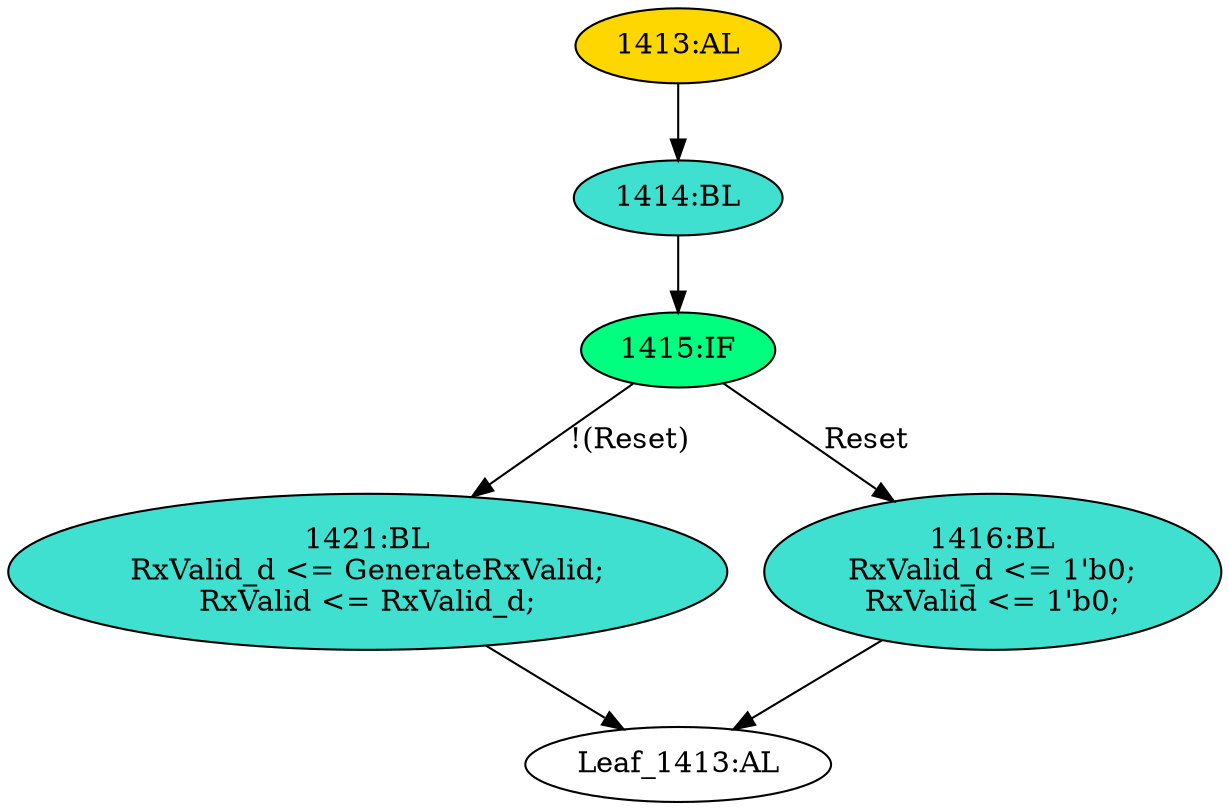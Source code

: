 strict digraph "" {
	node [label="\N"];
	"1414:BL"	 [ast="<pyverilog.vparser.ast.Block object at 0x7fb43032a2d0>",
		fillcolor=turquoise,
		label="1414:BL",
		statements="[]",
		style=filled,
		typ=Block];
	"1415:IF"	 [ast="<pyverilog.vparser.ast.IfStatement object at 0x7fb430335fd0>",
		fillcolor=springgreen,
		label="1415:IF",
		statements="[]",
		style=filled,
		typ=IfStatement];
	"1414:BL" -> "1415:IF"	 [cond="[]",
		lineno=None];
	"1421:BL"	 [ast="<pyverilog.vparser.ast.Block object at 0x7fb430335050>",
		fillcolor=turquoise,
		label="1421:BL
RxValid_d <= GenerateRxValid;
RxValid <= RxValid_d;",
		statements="[<pyverilog.vparser.ast.NonblockingSubstitution object at 0x7fb43032c350>, <pyverilog.vparser.ast.NonblockingSubstitution object \
at 0x7fb430335350>]",
		style=filled,
		typ=Block];
	"Leaf_1413:AL"	 [def_var="['RxValid', 'RxValid_d']",
		label="Leaf_1413:AL"];
	"1421:BL" -> "Leaf_1413:AL"	 [cond="[]",
		lineno=None];
	"1415:IF" -> "1421:BL"	 [cond="['Reset']",
		label="!(Reset)",
		lineno=1415];
	"1416:BL"	 [ast="<pyverilog.vparser.ast.Block object at 0x7fb430335f90>",
		fillcolor=turquoise,
		label="1416:BL
RxValid_d <= 1'b0;
RxValid <= 1'b0;",
		statements="[<pyverilog.vparser.ast.NonblockingSubstitution object at 0x7fb430335f10>, <pyverilog.vparser.ast.NonblockingSubstitution object \
at 0x7fb43032a150>]",
		style=filled,
		typ=Block];
	"1415:IF" -> "1416:BL"	 [cond="['Reset']",
		label=Reset,
		lineno=1415];
	"1416:BL" -> "Leaf_1413:AL"	 [cond="[]",
		lineno=None];
	"1413:AL"	 [ast="<pyverilog.vparser.ast.Always object at 0x7fb43032a350>",
		clk_sens=True,
		fillcolor=gold,
		label="1413:AL",
		sens="['MRxClk', 'Reset']",
		statements="[]",
		style=filled,
		typ=Always,
		use_var="['Reset', 'RxValid_d', 'GenerateRxValid']"];
	"1413:AL" -> "1414:BL"	 [cond="[]",
		lineno=None];
}

